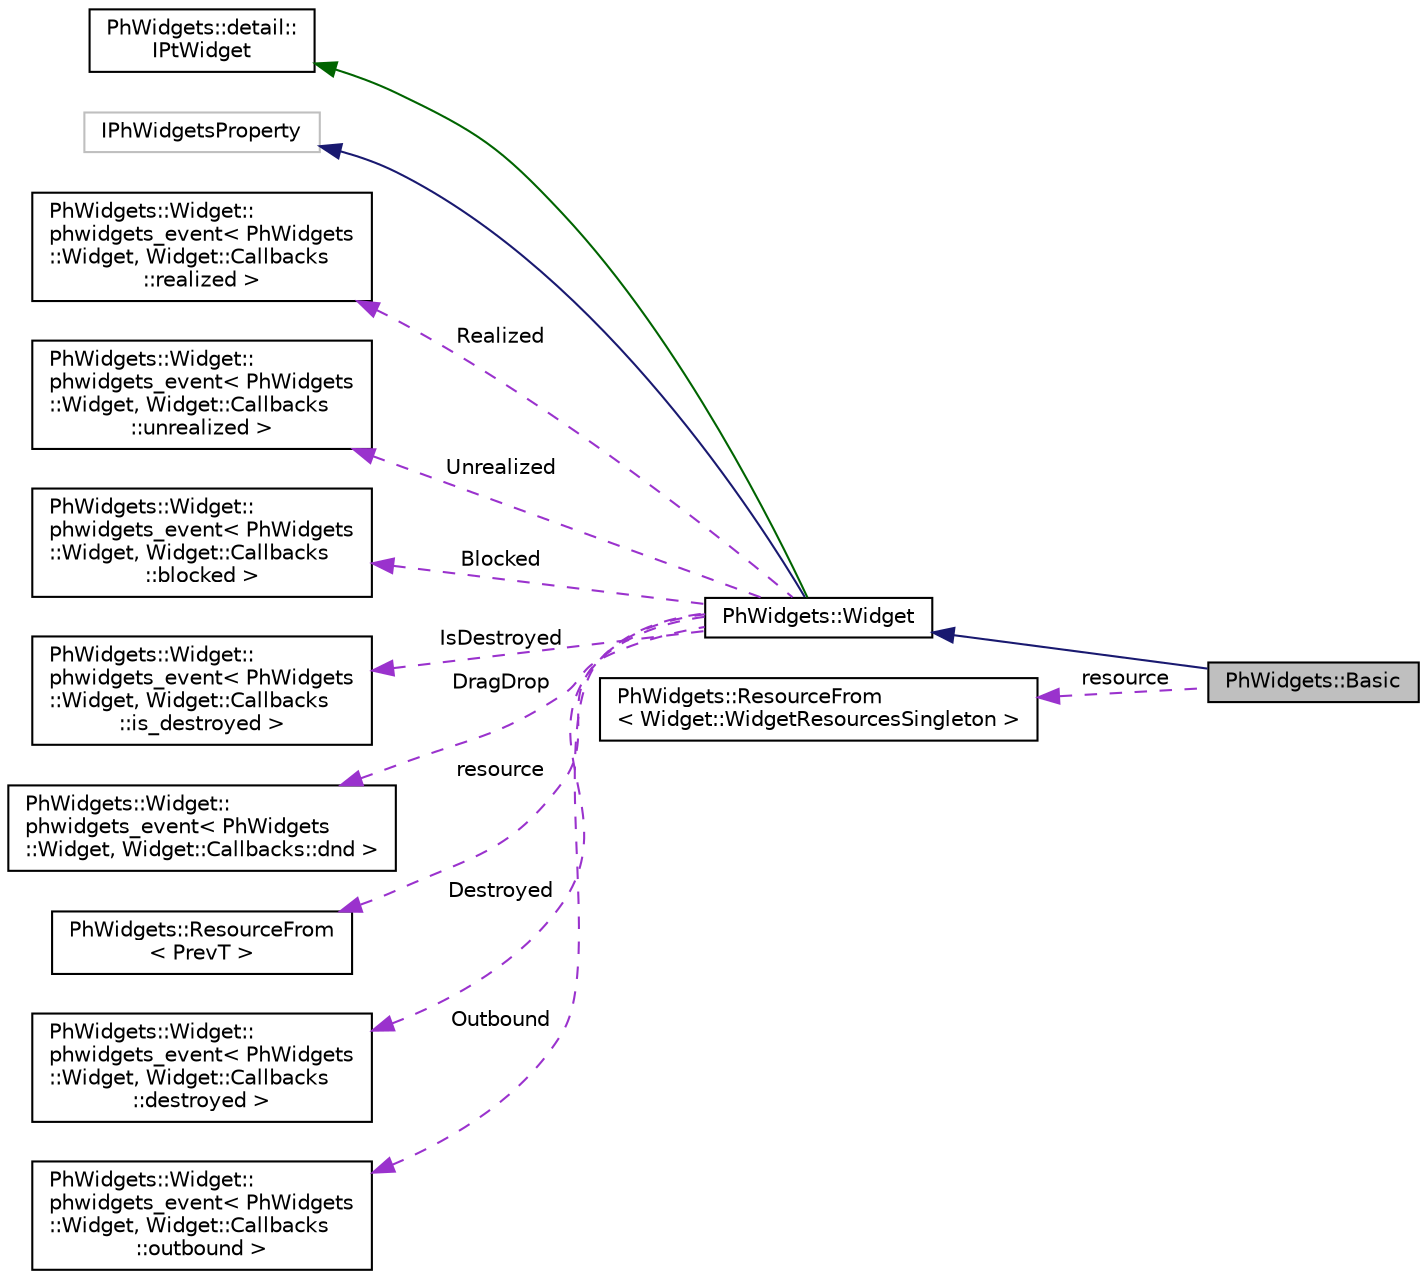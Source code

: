 digraph "PhWidgets::Basic"
{
  edge [fontname="Helvetica",fontsize="10",labelfontname="Helvetica",labelfontsize="10"];
  node [fontname="Helvetica",fontsize="10",shape=record];
  rankdir="LR";
  Node14 [label="PhWidgets::Basic",height=0.2,width=0.4,color="black", fillcolor="grey75", style="filled", fontcolor="black"];
  Node15 -> Node14 [dir="back",color="midnightblue",fontsize="10",style="solid",fontname="Helvetica"];
  Node15 [label="PhWidgets::Widget",height=0.2,width=0.4,color="black", fillcolor="white", style="filled",URL="$class_ph_widgets_1_1_widget.html",tooltip="Superclass for all widgets. "];
  Node16 -> Node15 [dir="back",color="darkgreen",fontsize="10",style="solid",fontname="Helvetica"];
  Node16 [label="PhWidgets::detail::\lIPtWidget",height=0.2,width=0.4,color="black", fillcolor="white", style="filled",URL="$class_ph_widgets_1_1detail_1_1_i_pt_widget.html"];
  Node17 -> Node15 [dir="back",color="midnightblue",fontsize="10",style="solid",fontname="Helvetica"];
  Node17 [label="IPhWidgetsProperty",height=0.2,width=0.4,color="grey75", fillcolor="white", style="filled"];
  Node18 -> Node15 [dir="back",color="darkorchid3",fontsize="10",style="dashed",label=" Realized" ,fontname="Helvetica"];
  Node18 [label="PhWidgets::Widget::\lphwidgets_event\< PhWidgets\l::Widget, Widget::Callbacks\l::realized \>",height=0.2,width=0.4,color="black", fillcolor="white", style="filled",URL="$class_ph_widgets_1_1_widget_1_1phwidgets__event.html"];
  Node19 -> Node15 [dir="back",color="darkorchid3",fontsize="10",style="dashed",label=" Unrealized" ,fontname="Helvetica"];
  Node19 [label="PhWidgets::Widget::\lphwidgets_event\< PhWidgets\l::Widget, Widget::Callbacks\l::unrealized \>",height=0.2,width=0.4,color="black", fillcolor="white", style="filled",URL="$class_ph_widgets_1_1_widget_1_1phwidgets__event.html"];
  Node20 -> Node15 [dir="back",color="darkorchid3",fontsize="10",style="dashed",label=" Blocked" ,fontname="Helvetica"];
  Node20 [label="PhWidgets::Widget::\lphwidgets_event\< PhWidgets\l::Widget, Widget::Callbacks\l::blocked \>",height=0.2,width=0.4,color="black", fillcolor="white", style="filled",URL="$class_ph_widgets_1_1_widget_1_1phwidgets__event.html"];
  Node21 -> Node15 [dir="back",color="darkorchid3",fontsize="10",style="dashed",label=" IsDestroyed" ,fontname="Helvetica"];
  Node21 [label="PhWidgets::Widget::\lphwidgets_event\< PhWidgets\l::Widget, Widget::Callbacks\l::is_destroyed \>",height=0.2,width=0.4,color="black", fillcolor="white", style="filled",URL="$class_ph_widgets_1_1_widget_1_1phwidgets__event.html"];
  Node22 -> Node15 [dir="back",color="darkorchid3",fontsize="10",style="dashed",label=" DragDrop" ,fontname="Helvetica"];
  Node22 [label="PhWidgets::Widget::\lphwidgets_event\< PhWidgets\l::Widget, Widget::Callbacks::dnd \>",height=0.2,width=0.4,color="black", fillcolor="white", style="filled",URL="$class_ph_widgets_1_1_widget_1_1phwidgets__event.html"];
  Node23 -> Node15 [dir="back",color="darkorchid3",fontsize="10",style="dashed",label=" resource" ,fontname="Helvetica"];
  Node23 [label="PhWidgets::ResourceFrom\l\< PrevT \>",height=0.2,width=0.4,color="black", fillcolor="white", style="filled",URL="$struct_ph_widgets_1_1_resource_from.html"];
  Node24 -> Node15 [dir="back",color="darkorchid3",fontsize="10",style="dashed",label=" Destroyed" ,fontname="Helvetica"];
  Node24 [label="PhWidgets::Widget::\lphwidgets_event\< PhWidgets\l::Widget, Widget::Callbacks\l::destroyed \>",height=0.2,width=0.4,color="black", fillcolor="white", style="filled",URL="$class_ph_widgets_1_1_widget_1_1phwidgets__event.html"];
  Node25 -> Node15 [dir="back",color="darkorchid3",fontsize="10",style="dashed",label=" Outbound" ,fontname="Helvetica"];
  Node25 [label="PhWidgets::Widget::\lphwidgets_event\< PhWidgets\l::Widget, Widget::Callbacks\l::outbound \>",height=0.2,width=0.4,color="black", fillcolor="white", style="filled",URL="$class_ph_widgets_1_1_widget_1_1phwidgets__event.html"];
  Node26 -> Node14 [dir="back",color="darkorchid3",fontsize="10",style="dashed",label=" resource" ,fontname="Helvetica"];
  Node26 [label="PhWidgets::ResourceFrom\l\< Widget::WidgetResourcesSingleton \>",height=0.2,width=0.4,color="black", fillcolor="white", style="filled",URL="$struct_ph_widgets_1_1_resource_from.html"];
}
